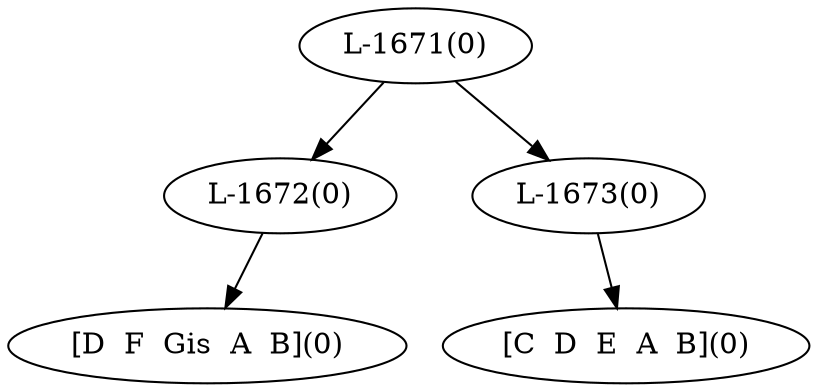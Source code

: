 digraph sample{
"L-1672(0)"->"[D  F  Gis  A  B](0)"
"L-1673(0)"->"[C  D  E  A  B](0)"
"L-1671(0)"->"L-1672(0)"
"L-1671(0)"->"L-1673(0)"
{rank = min; "L-1671(0)"}
{rank = same; "L-1672(0)"; "L-1673(0)";}
{rank = max; "[C  D  E  A  B](0)"; "[D  F  Gis  A  B](0)";}
}